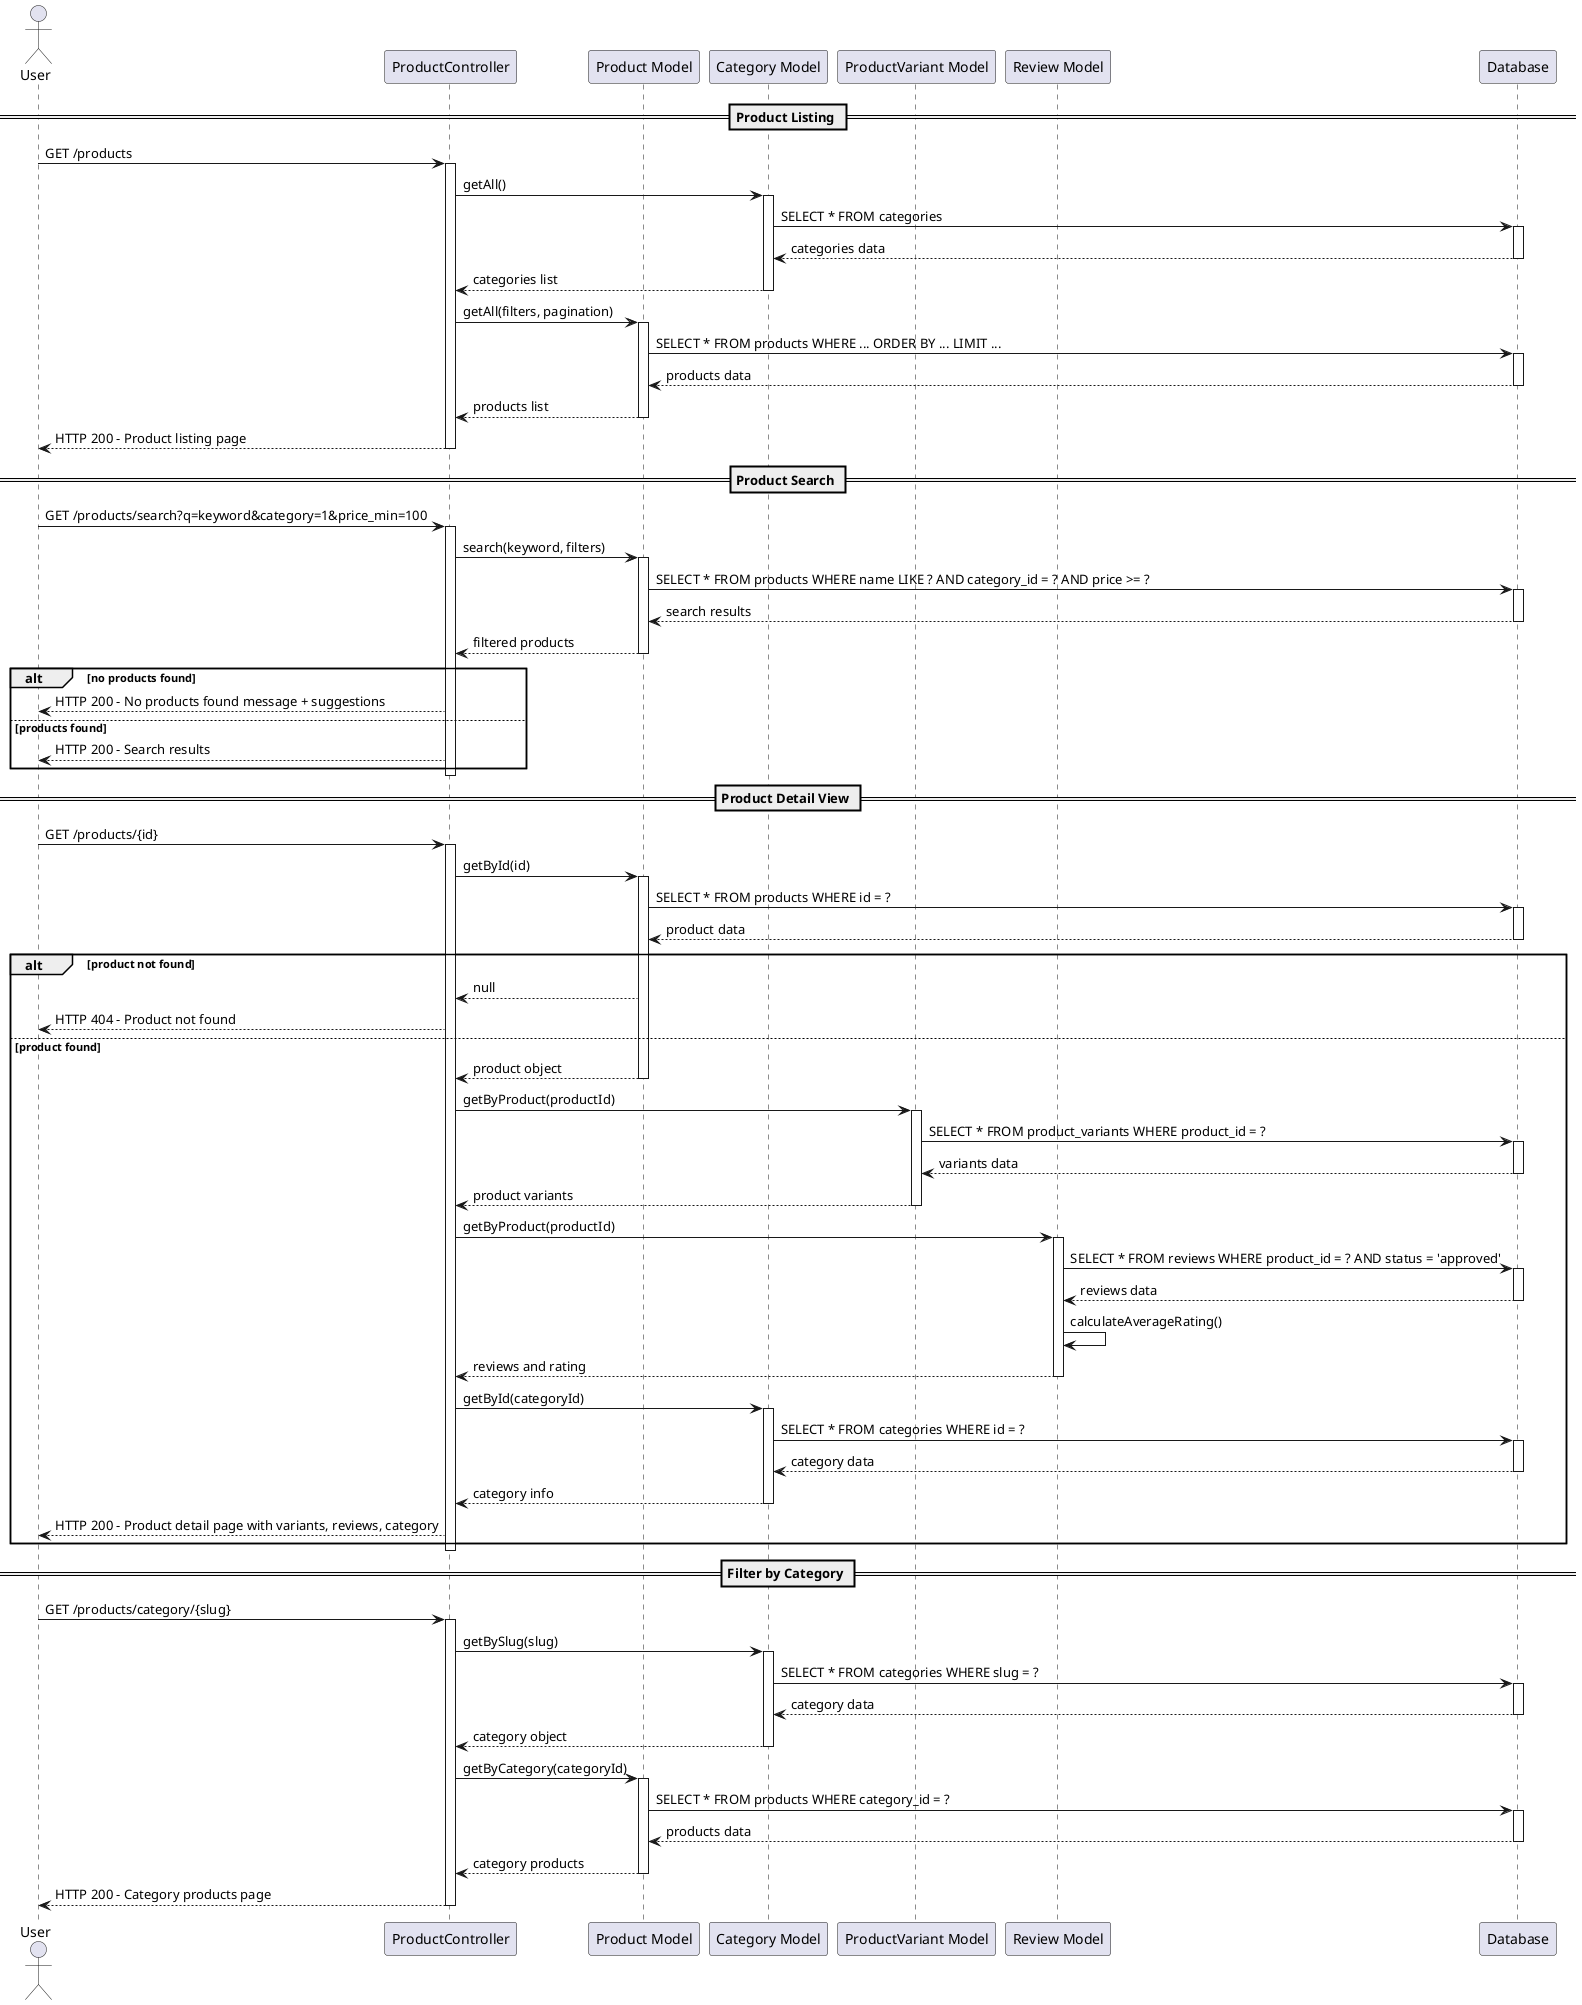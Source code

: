 @startuml Product Search and View - Sequence Diagram

actor User
participant "ProductController" as Controller
participant "Product Model" as ProductModel
participant "Category Model" as CategoryModel
participant "ProductVariant Model" as VariantModel
participant "Review Model" as ReviewModel
participant "Database" as DB

== Product Listing ==
User -> Controller: GET /products
activate Controller

Controller -> CategoryModel: getAll()
activate CategoryModel
CategoryModel -> DB: SELECT * FROM categories
activate DB
DB --> CategoryModel: categories data
deactivate DB
CategoryModel --> Controller: categories list
deactivate CategoryModel

Controller -> ProductModel: getAll(filters, pagination)
activate ProductModel
ProductModel -> DB: SELECT * FROM products WHERE ... ORDER BY ... LIMIT ...
activate DB
DB --> ProductModel: products data
deactivate DB
ProductModel --> Controller: products list
deactivate ProductModel

Controller --> User: HTTP 200 - Product listing page
deactivate Controller

== Product Search ==
User -> Controller: GET /products/search?q=keyword&category=1&price_min=100
activate Controller

Controller -> ProductModel: search(keyword, filters)
activate ProductModel
ProductModel -> DB: SELECT * FROM products WHERE name LIKE ? AND category_id = ? AND price >= ?
activate DB
DB --> ProductModel: search results
deactivate DB
ProductModel --> Controller: filtered products
deactivate ProductModel

alt no products found
    Controller --> User: HTTP 200 - No products found message + suggestions
else products found
    Controller --> User: HTTP 200 - Search results
end
deactivate Controller

== Product Detail View ==
User -> Controller: GET /products/{id}
activate Controller

Controller -> ProductModel: getById(id)
activate ProductModel
ProductModel -> DB: SELECT * FROM products WHERE id = ?
activate DB
DB --> ProductModel: product data
deactivate DB

alt product not found
    ProductModel --> Controller: null
    Controller --> User: HTTP 404 - Product not found
else product found
    ProductModel --> Controller: product object
    deactivate ProductModel

    Controller -> VariantModel: getByProduct(productId)
    activate VariantModel
    VariantModel -> DB: SELECT * FROM product_variants WHERE product_id = ?
    activate DB
    DB --> VariantModel: variants data
    deactivate DB
    VariantModel --> Controller: product variants
    deactivate VariantModel

    Controller -> ReviewModel: getByProduct(productId)
    activate ReviewModel
    ReviewModel -> DB: SELECT * FROM reviews WHERE product_id = ? AND status = 'approved'
    activate DB
    DB --> ReviewModel: reviews data
    deactivate DB

    ReviewModel -> ReviewModel: calculateAverageRating()
    ReviewModel --> Controller: reviews and rating
    deactivate ReviewModel

    Controller -> CategoryModel: getById(categoryId)
    activate CategoryModel
    CategoryModel -> DB: SELECT * FROM categories WHERE id = ?
    activate DB
    DB --> CategoryModel: category data
    deactivate DB
    CategoryModel --> Controller: category info
    deactivate CategoryModel

    Controller --> User: HTTP 200 - Product detail page with variants, reviews, category
end
deactivate Controller

== Filter by Category ==
User -> Controller: GET /products/category/{slug}
activate Controller

Controller -> CategoryModel: getBySlug(slug)
activate CategoryModel
CategoryModel -> DB: SELECT * FROM categories WHERE slug = ?
activate DB
DB --> CategoryModel: category data
deactivate DB
CategoryModel --> Controller: category object
deactivate CategoryModel

Controller -> ProductModel: getByCategory(categoryId)
activate ProductModel
ProductModel -> DB: SELECT * FROM products WHERE category_id = ?
activate DB
DB --> ProductModel: products data
deactivate DB
ProductModel --> Controller: category products
deactivate ProductModel

Controller --> User: HTTP 200 - Category products page
deactivate Controller

@enduml

